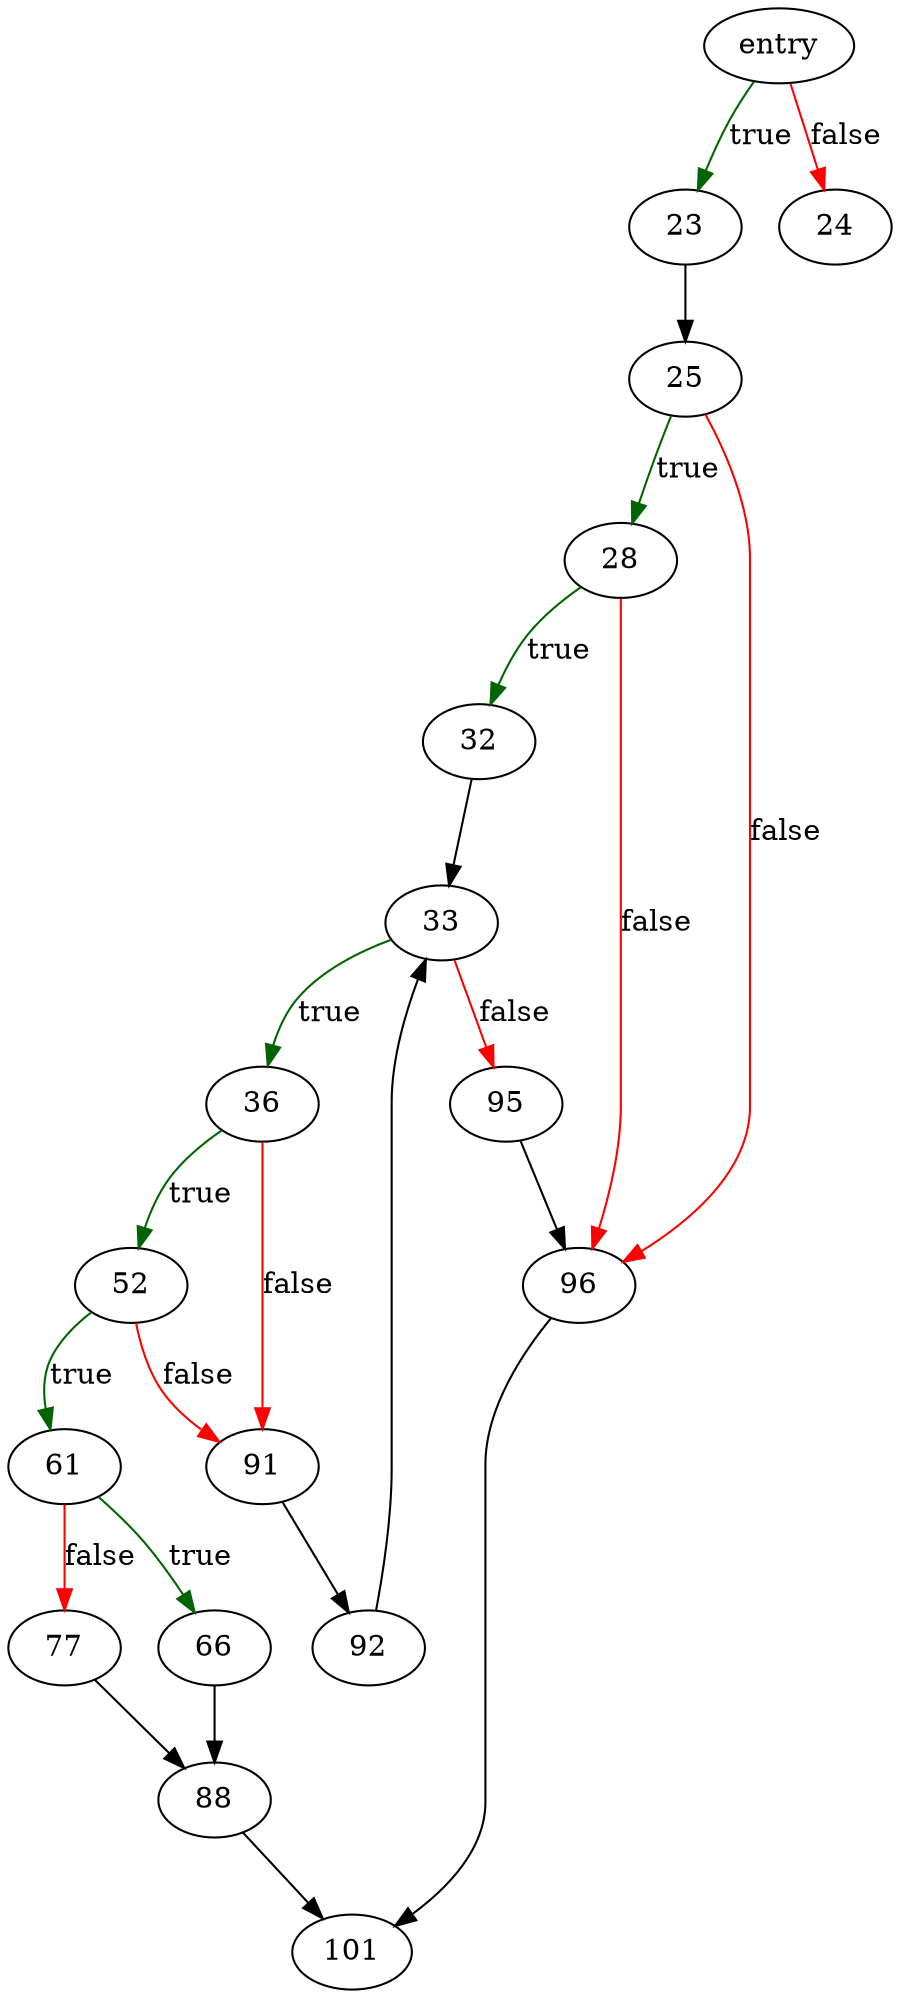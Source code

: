 digraph "shellAddSchemaName" {
	// Node definitions.
	3 [label=entry];
	23;
	24;
	25;
	28;
	32;
	33;
	36;
	52;
	61;
	66;
	77;
	88;
	91;
	92;
	95;
	96;
	101;

	// Edge definitions.
	3 -> 23 [
		color=darkgreen
		label=true
	];
	3 -> 24 [
		color=red
		label=false
	];
	23 -> 25;
	25 -> 28 [
		color=darkgreen
		label=true
	];
	25 -> 96 [
		color=red
		label=false
	];
	28 -> 32 [
		color=darkgreen
		label=true
	];
	28 -> 96 [
		color=red
		label=false
	];
	32 -> 33;
	33 -> 36 [
		color=darkgreen
		label=true
	];
	33 -> 95 [
		color=red
		label=false
	];
	36 -> 52 [
		color=darkgreen
		label=true
	];
	36 -> 91 [
		color=red
		label=false
	];
	52 -> 61 [
		color=darkgreen
		label=true
	];
	52 -> 91 [
		color=red
		label=false
	];
	61 -> 66 [
		color=darkgreen
		label=true
	];
	61 -> 77 [
		color=red
		label=false
	];
	66 -> 88;
	77 -> 88;
	88 -> 101;
	91 -> 92;
	92 -> 33;
	95 -> 96;
	96 -> 101;
}